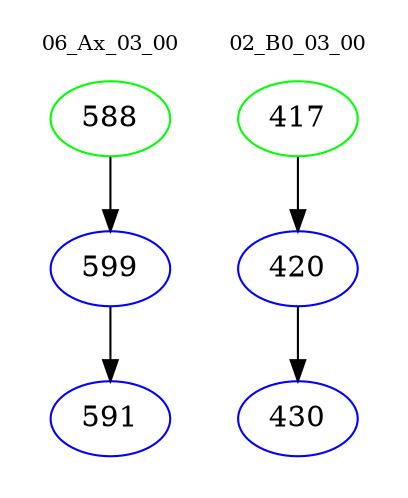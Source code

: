 digraph{
subgraph cluster_0 {
color = white
label = "06_Ax_03_00";
fontsize=10;
T0_588 [label="588", color="green"]
T0_588 -> T0_599 [color="black"]
T0_599 [label="599", color="blue"]
T0_599 -> T0_591 [color="black"]
T0_591 [label="591", color="blue"]
}
subgraph cluster_1 {
color = white
label = "02_B0_03_00";
fontsize=10;
T1_417 [label="417", color="green"]
T1_417 -> T1_420 [color="black"]
T1_420 [label="420", color="blue"]
T1_420 -> T1_430 [color="black"]
T1_430 [label="430", color="blue"]
}
}
